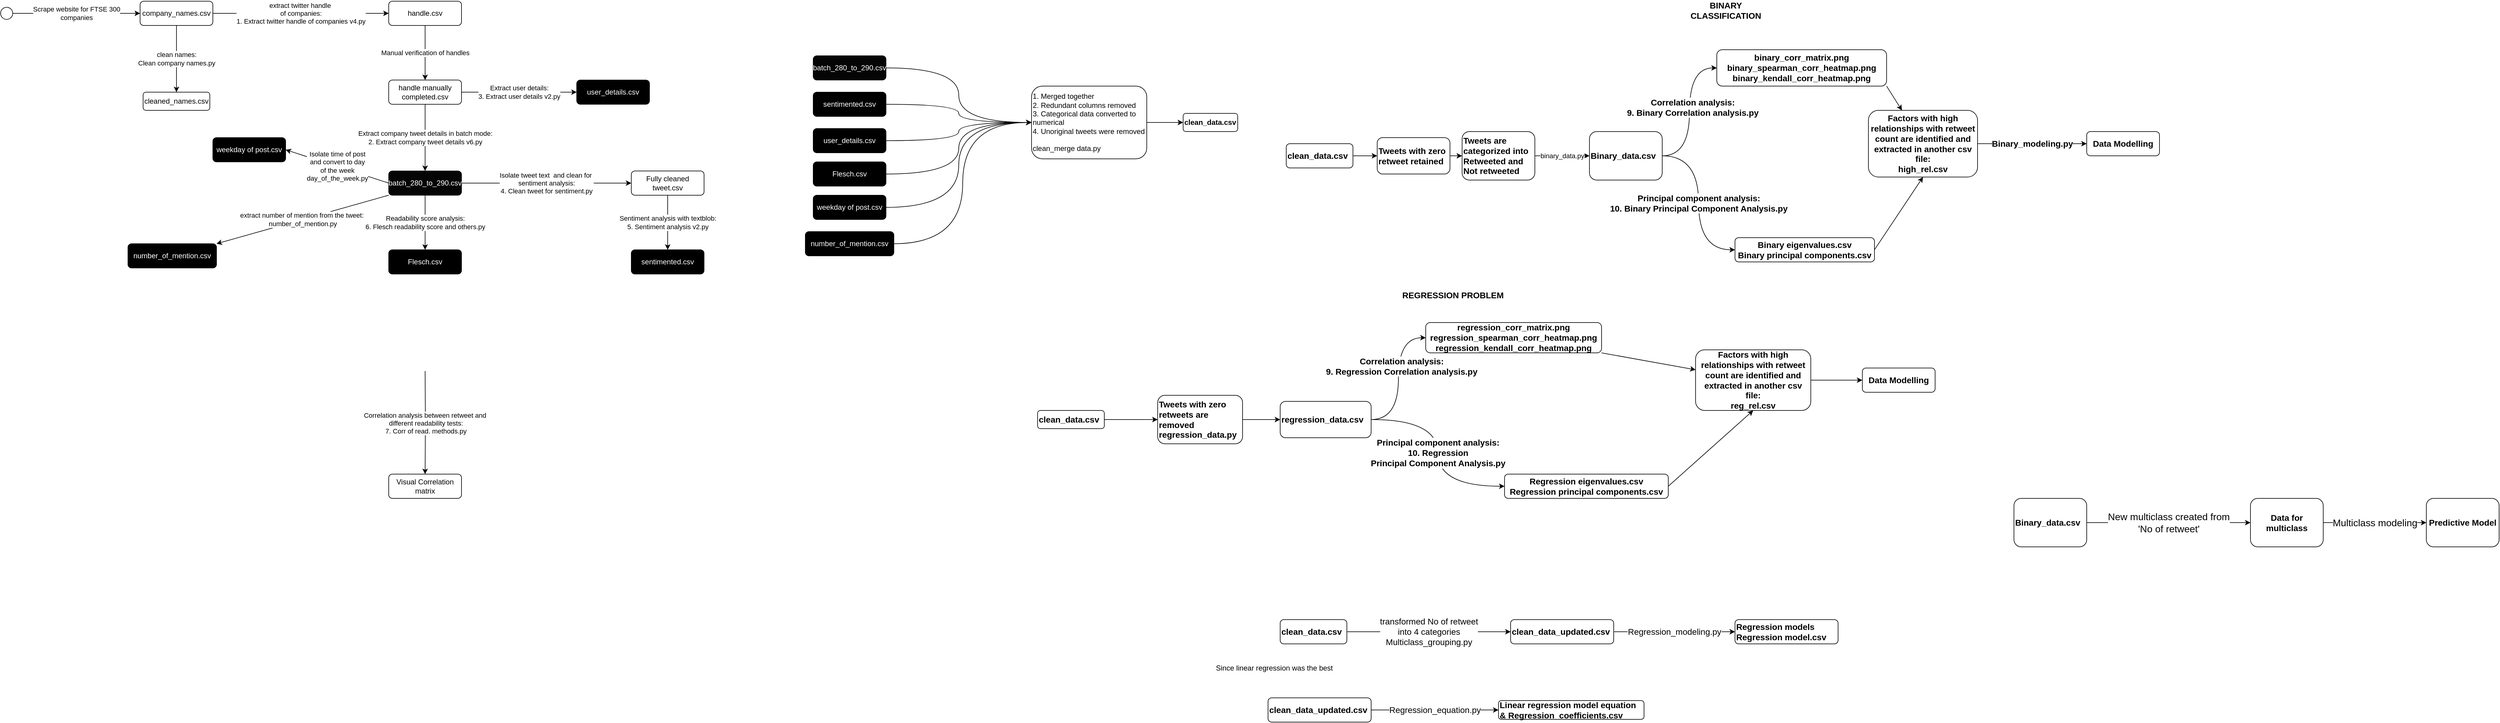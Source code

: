 <mxfile version="21.0.8" type="device" pages="2"><diagram name="Page-1" id="pbIZ-HnIVGxxUAqqPVCJ"><mxGraphModel dx="1114" dy="872" grid="1" gridSize="10" guides="1" tooltips="1" connect="1" arrows="1" fold="1" page="1" pageScale="1" pageWidth="827" pageHeight="1169" math="0" shadow="0"><root><mxCell id="0"/><mxCell id="1" parent="0"/><mxCell id="TSx8DSJLv-f2AXS8fknD-30" style="edgeStyle=orthogonalEdgeStyle;curved=1;rounded=0;orthogonalLoop=1;jettySize=auto;html=1;exitX=1;exitY=0.5;exitDx=0;exitDy=0;entryX=0;entryY=0.5;entryDx=0;entryDy=0;fontColor=#FFFFFF;" parent="1" source="TSx8DSJLv-f2AXS8fknD-26" target="TSx8DSJLv-f2AXS8fknD-29" edge="1"><mxGeometry relative="1" as="geometry"/></mxCell><mxCell id="TSx8DSJLv-f2AXS8fknD-26" value="batch_280_to_290.csv" style="rounded=1;whiteSpace=wrap;html=1;fillColor=#050505;labelBackgroundColor=none;fontColor=#FFFFFF;" parent="1" vertex="1"><mxGeometry x="1430" y="110" width="120" height="40" as="geometry"/></mxCell><mxCell id="TSx8DSJLv-f2AXS8fknD-31" style="edgeStyle=orthogonalEdgeStyle;curved=1;rounded=0;orthogonalLoop=1;jettySize=auto;html=1;entryX=0;entryY=0.5;entryDx=0;entryDy=0;fontColor=#FFFFFF;" parent="1" source="TSx8DSJLv-f2AXS8fknD-27" target="TSx8DSJLv-f2AXS8fknD-29" edge="1"><mxGeometry relative="1" as="geometry"/></mxCell><mxCell id="TSx8DSJLv-f2AXS8fknD-27" value="sentimented.csv" style="rounded=1;whiteSpace=wrap;html=1;fillColor=#000000;fontColor=#FFFFFF;" parent="1" vertex="1"><mxGeometry x="1430" y="170" width="120" height="40" as="geometry"/></mxCell><mxCell id="AVZHPJUKYQASpzLAEwUs-10" style="edgeStyle=orthogonalEdgeStyle;rounded=0;orthogonalLoop=1;jettySize=auto;html=1;exitX=1;exitY=0.5;exitDx=0;exitDy=0;entryX=0;entryY=0.5;entryDx=0;entryDy=0;curved=1;" parent="1" source="TSx8DSJLv-f2AXS8fknD-28" target="TSx8DSJLv-f2AXS8fknD-29" edge="1"><mxGeometry relative="1" as="geometry"/></mxCell><mxCell id="TSx8DSJLv-f2AXS8fknD-28" value="user_details.csv" style="rounded=1;whiteSpace=wrap;html=1;fontColor=#FFFFFF;fillColor=#000000;" parent="1" vertex="1"><mxGeometry x="1430" y="230" width="120" height="40" as="geometry"/></mxCell><mxCell id="v4-Hb1XCmKTdMXsVCn8p-4" value="" style="edgeStyle=orthogonalEdgeStyle;rounded=0;orthogonalLoop=1;jettySize=auto;html=1;" parent="1" source="TSx8DSJLv-f2AXS8fknD-29" target="v4-Hb1XCmKTdMXsVCn8p-3" edge="1"><mxGeometry relative="1" as="geometry"/></mxCell><mxCell id="TSx8DSJLv-f2AXS8fknD-29" value="1. Merged together&lt;br&gt;2. Redundant columns removed&lt;br&gt;3. Categorical data converted to numerical&lt;br&gt;4. Unoriginal tweets were removed&lt;br&gt;&lt;br&gt;clean_merge data.py" style="rounded=1;whiteSpace=wrap;html=1;align=left;" parent="1" vertex="1"><mxGeometry x="1790" y="160" width="190" height="120" as="geometry"/></mxCell><mxCell id="TSx8DSJLv-f2AXS8fknD-44" style="edgeStyle=orthogonalEdgeStyle;rounded=0;orthogonalLoop=1;jettySize=auto;html=1;exitX=1;exitY=0.5;exitDx=0;exitDy=0;entryX=0;entryY=0.5;entryDx=0;entryDy=0;fontColor=#FFFFFF;curved=1;" parent="1" source="TSx8DSJLv-f2AXS8fknD-43" target="TSx8DSJLv-f2AXS8fknD-29" edge="1"><mxGeometry relative="1" as="geometry"/></mxCell><mxCell id="TSx8DSJLv-f2AXS8fknD-43" value="Flesch.csv" style="rounded=1;whiteSpace=wrap;html=1;fillColor=#000000;fontColor=#FFFFFF;" parent="1" vertex="1"><mxGeometry x="1430" y="285" width="120" height="40" as="geometry"/></mxCell><mxCell id="NtUMWBG5vNn4ulc0jxQ--4" value="Correlation analysis:&lt;br style=&quot;font-size: 14px;&quot;&gt;9. Regression Correlation analysis.py" style="edgeStyle=orthogonalEdgeStyle;curved=1;rounded=0;orthogonalLoop=1;jettySize=auto;html=1;exitX=1;exitY=0.5;exitDx=0;exitDy=0;entryX=0;entryY=0.5;entryDx=0;entryDy=0;fontColor=#000000;fontStyle=1;fontSize=14;" parent="1" source="NtUMWBG5vNn4ulc0jxQ--13" target="NtUMWBG5vNn4ulc0jxQ--7" edge="1"><mxGeometry x="0.18" y="-5" relative="1" as="geometry"><mxPoint as="offset"/></mxGeometry></mxCell><mxCell id="NtUMWBG5vNn4ulc0jxQ--5" value="Principal component analysis:&lt;br style=&quot;font-size: 14px;&quot;&gt;10. Regression &lt;br&gt;Principal Component Analysis.py" style="edgeStyle=orthogonalEdgeStyle;curved=1;rounded=0;orthogonalLoop=1;jettySize=auto;html=1;exitX=1;exitY=0.5;exitDx=0;exitDy=0;entryX=0;entryY=0.5;entryDx=0;entryDy=0;fontColor=#000000;fontStyle=1;fontSize=14;" parent="1" source="NtUMWBG5vNn4ulc0jxQ--13" target="NtUMWBG5vNn4ulc0jxQ--9" edge="1"><mxGeometry relative="1" as="geometry"/></mxCell><mxCell id="NtUMWBG5vNn4ulc0jxQ--6" style="rounded=0;orthogonalLoop=1;jettySize=auto;html=1;exitX=1;exitY=1;exitDx=0;exitDy=0;fontColor=#000000;fontStyle=1;fontSize=14;" parent="1" source="NtUMWBG5vNn4ulc0jxQ--7" target="NtUMWBG5vNn4ulc0jxQ--11" edge="1"><mxGeometry relative="1" as="geometry"/></mxCell><mxCell id="NtUMWBG5vNn4ulc0jxQ--7" value="regression_corr_matrix.png&lt;br style=&quot;border-color: var(--border-color);&quot;&gt;regression_spearman_corr_heatmap.png&lt;br style=&quot;border-color: var(--border-color);&quot;&gt;regression_kendall_corr_heatmap.png" style="rounded=1;whiteSpace=wrap;html=1;fontStyle=1;fontSize=14;" parent="1" vertex="1"><mxGeometry x="2440" y="550" width="290" height="50" as="geometry"/></mxCell><mxCell id="NtUMWBG5vNn4ulc0jxQ--8" style="edgeStyle=none;rounded=0;orthogonalLoop=1;jettySize=auto;html=1;exitX=1;exitY=0.5;exitDx=0;exitDy=0;entryX=0.5;entryY=1;entryDx=0;entryDy=0;fontColor=#000000;fontStyle=1;fontSize=14;" parent="1" source="NtUMWBG5vNn4ulc0jxQ--9" target="NtUMWBG5vNn4ulc0jxQ--11" edge="1"><mxGeometry relative="1" as="geometry"/></mxCell><mxCell id="NtUMWBG5vNn4ulc0jxQ--9" value="Regression eigenvalues.csv&lt;br style=&quot;border-color: var(--border-color);&quot;&gt;Regression principal components.csv" style="rounded=1;whiteSpace=wrap;html=1;fontStyle=1;fontSize=14;" parent="1" vertex="1"><mxGeometry x="2570" y="800" width="270" height="40" as="geometry"/></mxCell><mxCell id="NtUMWBG5vNn4ulc0jxQ--10" value="" style="edgeStyle=orthogonalEdgeStyle;rounded=0;orthogonalLoop=1;jettySize=auto;html=1;fontStyle=1;fontSize=14;" parent="1" source="NtUMWBG5vNn4ulc0jxQ--11" target="NtUMWBG5vNn4ulc0jxQ--12" edge="1"><mxGeometry relative="1" as="geometry"/></mxCell><mxCell id="NtUMWBG5vNn4ulc0jxQ--11" value="Factors with high relationships with retweet count are identified and extracted in another csv file:&lt;br style=&quot;font-size: 14px;&quot;&gt;reg_rel.csv" style="rounded=1;whiteSpace=wrap;html=1;fontStyle=1;fontSize=14;" parent="1" vertex="1"><mxGeometry x="2885" y="595" width="190" height="100" as="geometry"/></mxCell><mxCell id="NtUMWBG5vNn4ulc0jxQ--12" value="Data Modelling" style="rounded=1;whiteSpace=wrap;html=1;fontStyle=1;fontSize=14;" parent="1" vertex="1"><mxGeometry x="3160" y="625" width="120" height="40" as="geometry"/></mxCell><mxCell id="NtUMWBG5vNn4ulc0jxQ--13" value="regression_data.csv" style="rounded=1;whiteSpace=wrap;html=1;align=left;fontStyle=1;fontSize=14;" parent="1" vertex="1"><mxGeometry x="2200" y="680" width="150" height="60" as="geometry"/></mxCell><mxCell id="NtUMWBG5vNn4ulc0jxQ--14" value="REGRESSION PROBLEM" style="text;html=1;strokeColor=none;fillColor=none;align=center;verticalAlign=middle;whiteSpace=wrap;rounded=0;fontColor=#000000;fontStyle=1;fontSize=14;" parent="1" vertex="1"><mxGeometry x="2400" y="490" width="170" height="30" as="geometry"/></mxCell><mxCell id="2RtSrcPZWCGO6iEpSW0t-6" value="" style="edgeStyle=orthogonalEdgeStyle;rounded=0;orthogonalLoop=1;jettySize=auto;html=1;" parent="1" source="NtUMWBG5vNn4ulc0jxQ--16" target="2RtSrcPZWCGO6iEpSW0t-5" edge="1"><mxGeometry relative="1" as="geometry"/></mxCell><mxCell id="NtUMWBG5vNn4ulc0jxQ--16" value="clean_data.csv" style="rounded=1;whiteSpace=wrap;html=1;align=left;fontStyle=1;fontSize=14;" parent="1" vertex="1"><mxGeometry x="1800" y="695" width="110" height="30" as="geometry"/></mxCell><mxCell id="v4-Hb1XCmKTdMXsVCn8p-3" value="clean_data.csv" style="rounded=1;whiteSpace=wrap;html=1;align=left;fontStyle=1" parent="1" vertex="1"><mxGeometry x="2040" y="205" width="90" height="30" as="geometry"/></mxCell><mxCell id="TSx8DSJLv-f2AXS8fknD-33" value="binary_corr_matrix.png&lt;br&gt;binary_spearman_corr_heatmap.png&lt;br&gt;binary_kendall_corr_heatmap.png" style="rounded=1;whiteSpace=wrap;html=1;fontSize=14;fontStyle=1" parent="1" vertex="1"><mxGeometry x="2920" y="100" width="280" height="60" as="geometry"/></mxCell><mxCell id="TSx8DSJLv-f2AXS8fknD-34" value="Binary eigenvalues.csv&lt;br&gt;Binary principal components.csv" style="rounded=1;whiteSpace=wrap;html=1;fontSize=14;fontStyle=1" parent="1" vertex="1"><mxGeometry x="2950" y="410" width="230" height="40" as="geometry"/></mxCell><mxCell id="TSx8DSJLv-f2AXS8fknD-37" value="Factors with high relationships with retweet count are identified and extracted in another csv file:&lt;br style=&quot;font-size: 14px;&quot;&gt;high_rel.csv" style="rounded=1;whiteSpace=wrap;html=1;fontSize=14;fontStyle=1" parent="1" vertex="1"><mxGeometry x="3170" y="200" width="180" height="110" as="geometry"/></mxCell><mxCell id="TSx8DSJLv-f2AXS8fknD-38" style="rounded=0;orthogonalLoop=1;jettySize=auto;html=1;exitX=1;exitY=1;exitDx=0;exitDy=0;fontColor=#000000;fontSize=14;fontStyle=1" parent="1" source="TSx8DSJLv-f2AXS8fknD-33" target="TSx8DSJLv-f2AXS8fknD-37" edge="1"><mxGeometry relative="1" as="geometry"/></mxCell><mxCell id="TSx8DSJLv-f2AXS8fknD-39" style="edgeStyle=none;rounded=0;orthogonalLoop=1;jettySize=auto;html=1;exitX=1;exitY=0.5;exitDx=0;exitDy=0;entryX=0.5;entryY=1;entryDx=0;entryDy=0;fontColor=#000000;fontSize=14;fontStyle=1" parent="1" source="TSx8DSJLv-f2AXS8fknD-34" target="TSx8DSJLv-f2AXS8fknD-37" edge="1"><mxGeometry relative="1" as="geometry"/></mxCell><mxCell id="TSx8DSJLv-f2AXS8fknD-40" value="Data Modelling" style="rounded=1;whiteSpace=wrap;html=1;fontSize=14;fontStyle=1" parent="1" vertex="1"><mxGeometry x="3530" y="235" width="120" height="40" as="geometry"/></mxCell><mxCell id="NtUMWBG5vNn4ulc0jxQ--3" value="Binary_modeling.py" style="edgeStyle=orthogonalEdgeStyle;rounded=0;orthogonalLoop=1;jettySize=auto;html=1;fontSize=14;fontStyle=1" parent="1" source="TSx8DSJLv-f2AXS8fknD-37" target="TSx8DSJLv-f2AXS8fknD-40" edge="1"><mxGeometry relative="1" as="geometry"/></mxCell><mxCell id="TSx8DSJLv-f2AXS8fknD-41" value="Binary_data.csv" style="rounded=1;whiteSpace=wrap;html=1;align=left;fontSize=14;fontStyle=1" parent="1" vertex="1"><mxGeometry x="2710" y="235" width="120" height="80" as="geometry"/></mxCell><mxCell id="TSx8DSJLv-f2AXS8fknD-35" value="Correlation analysis:&lt;br style=&quot;font-size: 14px;&quot;&gt;9. Binary Correlation analysis.py" style="edgeStyle=orthogonalEdgeStyle;curved=1;rounded=0;orthogonalLoop=1;jettySize=auto;html=1;exitX=1;exitY=0.5;exitDx=0;exitDy=0;entryX=0;entryY=0.5;entryDx=0;entryDy=0;fontColor=#000000;fontSize=14;fontStyle=1" parent="1" source="TSx8DSJLv-f2AXS8fknD-41" target="TSx8DSJLv-f2AXS8fknD-33" edge="1"><mxGeometry x="0.067" y="-5" relative="1" as="geometry"><mxPoint as="offset"/></mxGeometry></mxCell><mxCell id="TSx8DSJLv-f2AXS8fknD-36" value="Principal component analysis:&lt;br style=&quot;font-size: 14px;&quot;&gt;10. Binary Principal Component Analysis.py" style="edgeStyle=orthogonalEdgeStyle;curved=1;rounded=0;orthogonalLoop=1;jettySize=auto;html=1;exitX=1;exitY=0.5;exitDx=0;exitDy=0;entryX=0;entryY=0.5;entryDx=0;entryDy=0;fontColor=#000000;fontSize=14;fontStyle=1" parent="1" source="TSx8DSJLv-f2AXS8fknD-41" target="TSx8DSJLv-f2AXS8fknD-34" edge="1"><mxGeometry relative="1" as="geometry"/></mxCell><mxCell id="TSx8DSJLv-f2AXS8fknD-42" value="BINARY CLASSIFICATION" style="text;html=1;strokeColor=none;fillColor=none;align=center;verticalAlign=middle;whiteSpace=wrap;rounded=0;fontColor=#000000;fontStyle=1;fontSize=14;" parent="1" vertex="1"><mxGeometry x="2860" y="20" width="150" height="30" as="geometry"/></mxCell><mxCell id="NtUMWBG5vNn4ulc0jxQ--1" value="clean_data.csv" style="rounded=1;whiteSpace=wrap;html=1;align=left;fontSize=14;fontStyle=1" parent="1" vertex="1"><mxGeometry x="2210" y="255" width="110" height="40" as="geometry"/></mxCell><mxCell id="2RtSrcPZWCGO6iEpSW0t-3" value="" style="edgeStyle=orthogonalEdgeStyle;rounded=0;orthogonalLoop=1;jettySize=auto;html=1;" parent="1" source="NtUMWBG5vNn4ulc0jxQ--17" target="2RtSrcPZWCGO6iEpSW0t-2" edge="1"><mxGeometry relative="1" as="geometry"/></mxCell><mxCell id="NtUMWBG5vNn4ulc0jxQ--17" value="Tweets with zero retweet retained" style="rounded=1;whiteSpace=wrap;html=1;align=left;fontSize=14;fontStyle=1" parent="1" vertex="1"><mxGeometry x="2360" y="245" width="120" height="60" as="geometry"/></mxCell><mxCell id="NtUMWBG5vNn4ulc0jxQ--19" value="" style="edgeStyle=orthogonalEdgeStyle;rounded=0;orthogonalLoop=1;jettySize=auto;html=1;fontSize=14;fontStyle=1" parent="1" source="NtUMWBG5vNn4ulc0jxQ--1" target="NtUMWBG5vNn4ulc0jxQ--17" edge="1"><mxGeometry relative="1" as="geometry"/></mxCell><mxCell id="2RtSrcPZWCGO6iEpSW0t-4" value="binary_data.py" style="edgeStyle=orthogonalEdgeStyle;rounded=0;orthogonalLoop=1;jettySize=auto;html=1;" parent="1" source="2RtSrcPZWCGO6iEpSW0t-2" target="TSx8DSJLv-f2AXS8fknD-41" edge="1"><mxGeometry relative="1" as="geometry"/></mxCell><mxCell id="2RtSrcPZWCGO6iEpSW0t-2" value="Tweets are categorized into Retweeted and Not retweeted" style="rounded=1;whiteSpace=wrap;html=1;align=left;fontSize=14;fontStyle=1" parent="1" vertex="1"><mxGeometry x="2500" y="235" width="120" height="80" as="geometry"/></mxCell><mxCell id="2RtSrcPZWCGO6iEpSW0t-7" value="" style="edgeStyle=orthogonalEdgeStyle;rounded=0;orthogonalLoop=1;jettySize=auto;html=1;" parent="1" source="2RtSrcPZWCGO6iEpSW0t-5" target="NtUMWBG5vNn4ulc0jxQ--13" edge="1"><mxGeometry relative="1" as="geometry"/></mxCell><mxCell id="2RtSrcPZWCGO6iEpSW0t-5" value="Tweets with zero retweets are removed&lt;br&gt;regression_data.py" style="rounded=1;whiteSpace=wrap;html=1;align=left;fontStyle=1;fontSize=14;" parent="1" vertex="1"><mxGeometry x="1998" y="670" width="140" height="80" as="geometry"/></mxCell><mxCell id="TSx8DSJLv-f2AXS8fknD-1" value="" style="ellipse;whiteSpace=wrap;html=1;" parent="1" vertex="1"><mxGeometry x="90" y="30" width="20" height="20" as="geometry"/></mxCell><mxCell id="TSx8DSJLv-f2AXS8fknD-2" value="company_names.csv" style="rounded=1;whiteSpace=wrap;html=1;" parent="1" vertex="1"><mxGeometry x="320" y="20" width="120" height="40" as="geometry"/></mxCell><mxCell id="TSx8DSJLv-f2AXS8fknD-3" value="Scrape website for FTSE 300&lt;br&gt;companies" style="edgeStyle=orthogonalEdgeStyle;rounded=0;orthogonalLoop=1;jettySize=auto;html=1;exitX=1;exitY=0.5;exitDx=0;exitDy=0;entryX=0;entryY=0.5;entryDx=0;entryDy=0;" parent="1" source="TSx8DSJLv-f2AXS8fknD-1" target="TSx8DSJLv-f2AXS8fknD-2" edge="1"><mxGeometry relative="1" as="geometry"/></mxCell><mxCell id="TSx8DSJLv-f2AXS8fknD-5" value="cleaned_names.csv" style="whiteSpace=wrap;html=1;rounded=1;" parent="1" vertex="1"><mxGeometry x="325" y="170" width="110" height="30" as="geometry"/></mxCell><mxCell id="TSx8DSJLv-f2AXS8fknD-6" value="clean names:&lt;br&gt;Clean company names.py" style="edgeStyle=orthogonalEdgeStyle;rounded=0;orthogonalLoop=1;jettySize=auto;html=1;" parent="1" source="TSx8DSJLv-f2AXS8fknD-2" target="TSx8DSJLv-f2AXS8fknD-5" edge="1"><mxGeometry relative="1" as="geometry"/></mxCell><mxCell id="TSx8DSJLv-f2AXS8fknD-8" value="handle.csv" style="rounded=1;whiteSpace=wrap;html=1;" parent="1" vertex="1"><mxGeometry x="730" y="20" width="120" height="40" as="geometry"/></mxCell><mxCell id="TSx8DSJLv-f2AXS8fknD-9" value="extract twitter handle&amp;nbsp;&lt;br&gt;of companies:&lt;br&gt;1. Extract twitter handle of companies v4.py" style="edgeStyle=orthogonalEdgeStyle;rounded=0;orthogonalLoop=1;jettySize=auto;html=1;exitX=1;exitY=0.5;exitDx=0;exitDy=0;" parent="1" source="TSx8DSJLv-f2AXS8fknD-2" target="TSx8DSJLv-f2AXS8fknD-8" edge="1"><mxGeometry relative="1" as="geometry"/></mxCell><mxCell id="TSx8DSJLv-f2AXS8fknD-10" value="handle manually completed.csv" style="rounded=1;whiteSpace=wrap;html=1;" parent="1" vertex="1"><mxGeometry x="730" y="150" width="120" height="40" as="geometry"/></mxCell><mxCell id="TSx8DSJLv-f2AXS8fknD-11" value="Manual verification of handles" style="edgeStyle=orthogonalEdgeStyle;rounded=0;orthogonalLoop=1;jettySize=auto;html=1;" parent="1" source="TSx8DSJLv-f2AXS8fknD-8" target="TSx8DSJLv-f2AXS8fknD-10" edge="1"><mxGeometry relative="1" as="geometry"/></mxCell><mxCell id="AVZHPJUKYQASpzLAEwUs-2" value="Isolate time of post&lt;br&gt;and convert to day&lt;br&gt;of the week&lt;br&gt;day_of_the_week.py" style="rounded=0;orthogonalLoop=1;jettySize=auto;html=1;exitX=0;exitY=0.5;exitDx=0;exitDy=0;entryX=1;entryY=0.5;entryDx=0;entryDy=0;" parent="1" source="TSx8DSJLv-f2AXS8fknD-12" target="AVZHPJUKYQASpzLAEwUs-1" edge="1"><mxGeometry relative="1" as="geometry"/></mxCell><mxCell id="AVZHPJUKYQASpzLAEwUs-6" value="extract number of mention from the tweet:&amp;nbsp;&lt;br&gt;number_of_mention.py" style="rounded=0;orthogonalLoop=1;jettySize=auto;html=1;exitX=0;exitY=1;exitDx=0;exitDy=0;entryX=1;entryY=0;entryDx=0;entryDy=0;" parent="1" source="TSx8DSJLv-f2AXS8fknD-12" target="AVZHPJUKYQASpzLAEwUs-5" edge="1"><mxGeometry relative="1" as="geometry"/></mxCell><mxCell id="TSx8DSJLv-f2AXS8fknD-12" value="batch_280_to_290.csv" style="rounded=1;whiteSpace=wrap;html=1;fillColor=#050505;labelBackgroundColor=none;fontColor=#FFFFFF;" parent="1" vertex="1"><mxGeometry x="730" y="300" width="120" height="40" as="geometry"/></mxCell><mxCell id="TSx8DSJLv-f2AXS8fknD-13" value="Extract company tweet details in batch mode:&lt;br&gt;2. Extract company tweet details v6.py" style="edgeStyle=orthogonalEdgeStyle;rounded=0;orthogonalLoop=1;jettySize=auto;html=1;" parent="1" source="TSx8DSJLv-f2AXS8fknD-10" target="TSx8DSJLv-f2AXS8fknD-12" edge="1"><mxGeometry relative="1" as="geometry"/></mxCell><mxCell id="TSx8DSJLv-f2AXS8fknD-14" value="user_details.csv" style="rounded=1;whiteSpace=wrap;html=1;fontColor=#FFFFFF;fillColor=#000000;" parent="1" vertex="1"><mxGeometry x="1040" y="150" width="120" height="40" as="geometry"/></mxCell><mxCell id="TSx8DSJLv-f2AXS8fknD-15" value="Extract user details:&lt;br&gt;3. Extract user details v2.py" style="edgeStyle=orthogonalEdgeStyle;rounded=0;orthogonalLoop=1;jettySize=auto;html=1;" parent="1" source="TSx8DSJLv-f2AXS8fknD-10" target="TSx8DSJLv-f2AXS8fknD-14" edge="1"><mxGeometry relative="1" as="geometry"/></mxCell><mxCell id="TSx8DSJLv-f2AXS8fknD-16" value="Fully cleaned tweet.csv" style="rounded=1;whiteSpace=wrap;html=1;" parent="1" vertex="1"><mxGeometry x="1130" y="300" width="120" height="40" as="geometry"/></mxCell><mxCell id="TSx8DSJLv-f2AXS8fknD-18" value="Isolate tweet text&amp;nbsp; and clean for&amp;nbsp;&lt;br&gt;sentiment analysis:&lt;br&gt;4. Clean tweet for sentiment.py" style="edgeStyle=orthogonalEdgeStyle;rounded=0;orthogonalLoop=1;jettySize=auto;html=1;exitX=1;exitY=0.5;exitDx=0;exitDy=0;entryX=0;entryY=0.5;entryDx=0;entryDy=0;" parent="1" source="TSx8DSJLv-f2AXS8fknD-12" target="TSx8DSJLv-f2AXS8fknD-16" edge="1"><mxGeometry relative="1" as="geometry"/></mxCell><mxCell id="TSx8DSJLv-f2AXS8fknD-19" value="sentimented.csv" style="rounded=1;whiteSpace=wrap;html=1;fillColor=#000000;fontColor=#FFFFFF;" parent="1" vertex="1"><mxGeometry x="1130" y="430" width="120" height="40" as="geometry"/></mxCell><mxCell id="TSx8DSJLv-f2AXS8fknD-20" value="Sentiment analysis with textblob:&lt;br&gt;5. Sentiment analysis v2.py" style="edgeStyle=orthogonalEdgeStyle;rounded=0;orthogonalLoop=1;jettySize=auto;html=1;" parent="1" source="TSx8DSJLv-f2AXS8fknD-16" target="TSx8DSJLv-f2AXS8fknD-19" edge="1"><mxGeometry relative="1" as="geometry"/></mxCell><mxCell id="TSx8DSJLv-f2AXS8fknD-21" value="Flesch.csv" style="rounded=1;whiteSpace=wrap;html=1;fillColor=#000000;fontColor=#FFFFFF;" parent="1" vertex="1"><mxGeometry x="730" y="430" width="120" height="40" as="geometry"/></mxCell><mxCell id="TSx8DSJLv-f2AXS8fknD-22" value="Readability score analysis:&lt;br&gt;6. Flesch readability score and others.py" style="edgeStyle=orthogonalEdgeStyle;rounded=0;orthogonalLoop=1;jettySize=auto;html=1;" parent="1" source="TSx8DSJLv-f2AXS8fknD-12" target="TSx8DSJLv-f2AXS8fknD-21" edge="1"><mxGeometry relative="1" as="geometry"/></mxCell><mxCell id="TSx8DSJLv-f2AXS8fknD-23" value="Visual Correlation matrix" style="rounded=1;whiteSpace=wrap;html=1;" parent="1" vertex="1"><mxGeometry x="730" y="800" width="120" height="40" as="geometry"/></mxCell><mxCell id="TSx8DSJLv-f2AXS8fknD-24" value="Correlation analysis between retweet and&amp;nbsp;&lt;br&gt;different readability tests:&lt;br&gt;7. Corr of read. methods.py" style="edgeStyle=orthogonalEdgeStyle;rounded=0;orthogonalLoop=1;jettySize=auto;html=1;" parent="1" target="TSx8DSJLv-f2AXS8fknD-23" edge="1"><mxGeometry relative="1" as="geometry"><mxPoint x="790" y="630" as="sourcePoint"/></mxGeometry></mxCell><mxCell id="AVZHPJUKYQASpzLAEwUs-1" value="weekday of post.csv" style="rounded=1;whiteSpace=wrap;html=1;fillColor=#000000;fontColor=#FFFFFF;" parent="1" vertex="1"><mxGeometry x="440" y="245" width="120" height="40" as="geometry"/></mxCell><mxCell id="AVZHPJUKYQASpzLAEwUs-4" style="edgeStyle=orthogonalEdgeStyle;rounded=0;orthogonalLoop=1;jettySize=auto;html=1;exitX=1;exitY=0.5;exitDx=0;exitDy=0;entryX=0;entryY=0.5;entryDx=0;entryDy=0;curved=1;" parent="1" source="AVZHPJUKYQASpzLAEwUs-3" target="TSx8DSJLv-f2AXS8fknD-29" edge="1"><mxGeometry relative="1" as="geometry"/></mxCell><mxCell id="AVZHPJUKYQASpzLAEwUs-3" value="weekday of post.csv" style="rounded=1;whiteSpace=wrap;html=1;fillColor=#000000;fontColor=#FFFFFF;" parent="1" vertex="1"><mxGeometry x="1430" y="340" width="120" height="40" as="geometry"/></mxCell><mxCell id="AVZHPJUKYQASpzLAEwUs-5" value="number_of_mention.csv" style="rounded=1;whiteSpace=wrap;html=1;fillColor=#000000;fontColor=#FFFFFF;" parent="1" vertex="1"><mxGeometry x="300" y="420" width="146" height="40" as="geometry"/></mxCell><mxCell id="AVZHPJUKYQASpzLAEwUs-9" style="edgeStyle=orthogonalEdgeStyle;rounded=0;orthogonalLoop=1;jettySize=auto;html=1;exitX=1;exitY=0.5;exitDx=0;exitDy=0;entryX=0;entryY=0.5;entryDx=0;entryDy=0;curved=1;" parent="1" source="AVZHPJUKYQASpzLAEwUs-8" target="TSx8DSJLv-f2AXS8fknD-29" edge="1"><mxGeometry relative="1" as="geometry"/></mxCell><mxCell id="AVZHPJUKYQASpzLAEwUs-8" value="number_of_mention.csv" style="rounded=1;whiteSpace=wrap;html=1;fillColor=#000000;fontColor=#FFFFFF;" parent="1" vertex="1"><mxGeometry x="1417" y="400" width="146" height="40" as="geometry"/></mxCell><mxCell id="RYb1SGj8iFMel0KF26ei-3" value="New multiclass created from&lt;br style=&quot;font-size: 16px;&quot;&gt;'No of retweet'" style="edgeStyle=orthogonalEdgeStyle;rounded=0;orthogonalLoop=1;jettySize=auto;html=1;fontSize=16;" parent="1" source="RYb1SGj8iFMel0KF26ei-1" target="RYb1SGj8iFMel0KF26ei-2" edge="1"><mxGeometry relative="1" as="geometry"/></mxCell><mxCell id="RYb1SGj8iFMel0KF26ei-1" value="Binary_data.csv" style="rounded=1;whiteSpace=wrap;html=1;align=left;fontSize=14;fontStyle=1" parent="1" vertex="1"><mxGeometry x="3410" y="840" width="120" height="80" as="geometry"/></mxCell><mxCell id="RYb1SGj8iFMel0KF26ei-5" value="Multiclass modeling" style="edgeStyle=orthogonalEdgeStyle;rounded=0;orthogonalLoop=1;jettySize=auto;html=1;fontSize=16;" parent="1" source="RYb1SGj8iFMel0KF26ei-2" target="RYb1SGj8iFMel0KF26ei-4" edge="1"><mxGeometry relative="1" as="geometry"/></mxCell><mxCell id="RYb1SGj8iFMel0KF26ei-2" value="Data for multiclass" style="rounded=1;whiteSpace=wrap;html=1;align=center;fontSize=14;fontStyle=1" parent="1" vertex="1"><mxGeometry x="3800" y="840" width="120" height="80" as="geometry"/></mxCell><mxCell id="RYb1SGj8iFMel0KF26ei-4" value="Predictive Model" style="rounded=1;whiteSpace=wrap;html=1;align=center;fontSize=14;fontStyle=1" parent="1" vertex="1"><mxGeometry x="4090" y="840" width="120" height="80" as="geometry"/></mxCell><mxCell id="nXkSTillGRuwq1PsZsYD-3" value="transformed No of retweet&lt;br style=&quot;font-size: 14px;&quot;&gt;into 4 categories&lt;br style=&quot;font-size: 14px;&quot;&gt;Multiclass_grouping.py" style="edgeStyle=orthogonalEdgeStyle;rounded=0;orthogonalLoop=1;jettySize=auto;html=1;exitX=1;exitY=0.5;exitDx=0;exitDy=0;fontSize=14;" parent="1" source="nXkSTillGRuwq1PsZsYD-1" target="nXkSTillGRuwq1PsZsYD-2" edge="1"><mxGeometry relative="1" as="geometry"/></mxCell><mxCell id="nXkSTillGRuwq1PsZsYD-1" value="clean_data.csv" style="rounded=1;whiteSpace=wrap;html=1;align=left;fontSize=14;fontStyle=1" parent="1" vertex="1"><mxGeometry x="2200" y="1040" width="110" height="40" as="geometry"/></mxCell><mxCell id="nXkSTillGRuwq1PsZsYD-5" value="Regression_modeling.py" style="edgeStyle=orthogonalEdgeStyle;rounded=0;orthogonalLoop=1;jettySize=auto;html=1;exitX=1;exitY=0.5;exitDx=0;exitDy=0;entryX=0;entryY=0.5;entryDx=0;entryDy=0;fontSize=14;" parent="1" source="nXkSTillGRuwq1PsZsYD-2" target="nXkSTillGRuwq1PsZsYD-4" edge="1"><mxGeometry relative="1" as="geometry"/></mxCell><mxCell id="nXkSTillGRuwq1PsZsYD-2" value="clean_data_updated.csv" style="rounded=1;whiteSpace=wrap;html=1;align=left;fontSize=14;fontStyle=1" parent="1" vertex="1"><mxGeometry x="2580" y="1040" width="170" height="40" as="geometry"/></mxCell><mxCell id="nXkSTillGRuwq1PsZsYD-4" value="Regression models&lt;br&gt;Regression model.csv" style="rounded=1;whiteSpace=wrap;html=1;align=left;fontSize=14;fontStyle=1" parent="1" vertex="1"><mxGeometry x="2950" y="1040" width="170" height="40" as="geometry"/></mxCell><mxCell id="nXkSTillGRuwq1PsZsYD-6" value="Since linear regression was the best" style="text;html=1;align=center;verticalAlign=middle;resizable=0;points=[];autosize=1;strokeColor=none;fillColor=none;" parent="1" vertex="1"><mxGeometry x="2080" y="1105" width="220" height="30" as="geometry"/></mxCell><mxCell id="nXkSTillGRuwq1PsZsYD-9" value="Regression_equation.py" style="edgeStyle=orthogonalEdgeStyle;rounded=0;orthogonalLoop=1;jettySize=auto;html=1;fontSize=14;" parent="1" source="nXkSTillGRuwq1PsZsYD-7" target="nXkSTillGRuwq1PsZsYD-8" edge="1"><mxGeometry relative="1" as="geometry"/></mxCell><mxCell id="nXkSTillGRuwq1PsZsYD-7" value="clean_data_updated.csv" style="rounded=1;whiteSpace=wrap;html=1;align=left;fontSize=14;fontStyle=1" parent="1" vertex="1"><mxGeometry x="2180" y="1169" width="170" height="40" as="geometry"/></mxCell><mxCell id="nXkSTillGRuwq1PsZsYD-8" value="Linear regression model equation&lt;br&gt;&amp;amp; Regression_coefficients.csv" style="whiteSpace=wrap;html=1;fontSize=14;align=left;rounded=1;fontStyle=1;" parent="1" vertex="1"><mxGeometry x="2560" y="1173.5" width="240" height="31" as="geometry"/></mxCell></root></mxGraphModel></diagram><diagram name="Updated" id="s5NIdHqjDIBMncPdoc8z"><mxGraphModel dx="1114" dy="872" grid="1" gridSize="10" guides="1" tooltips="1" connect="1" arrows="1" fold="1" page="1" pageScale="1" pageWidth="827" pageHeight="1169" math="0" shadow="0"><root><mxCell id="fGEsjvfWnOXsk3RDORJG-0"/><mxCell id="fGEsjvfWnOXsk3RDORJG-1" parent="fGEsjvfWnOXsk3RDORJG-0"/><mxCell id="fGEsjvfWnOXsk3RDORJG-2" style="edgeStyle=orthogonalEdgeStyle;curved=1;rounded=0;orthogonalLoop=1;jettySize=auto;html=1;exitX=1;exitY=0.5;exitDx=0;exitDy=0;entryX=0;entryY=0.5;entryDx=0;entryDy=0;fontColor=#FFFFFF;" edge="1" parent="fGEsjvfWnOXsk3RDORJG-1" source="fGEsjvfWnOXsk3RDORJG-3" target="fGEsjvfWnOXsk3RDORJG-9"><mxGeometry relative="1" as="geometry"/></mxCell><mxCell id="fGEsjvfWnOXsk3RDORJG-3" value="batch_280_to_290.csv" style="rounded=1;whiteSpace=wrap;html=1;fillColor=#050505;labelBackgroundColor=none;fontColor=#FFFFFF;" vertex="1" parent="fGEsjvfWnOXsk3RDORJG-1"><mxGeometry x="1430" y="110" width="120" height="40" as="geometry"/></mxCell><mxCell id="fGEsjvfWnOXsk3RDORJG-4" style="edgeStyle=orthogonalEdgeStyle;curved=1;rounded=0;orthogonalLoop=1;jettySize=auto;html=1;entryX=0;entryY=0.5;entryDx=0;entryDy=0;fontColor=#FFFFFF;" edge="1" parent="fGEsjvfWnOXsk3RDORJG-1" source="fGEsjvfWnOXsk3RDORJG-5" target="fGEsjvfWnOXsk3RDORJG-9"><mxGeometry relative="1" as="geometry"/></mxCell><mxCell id="fGEsjvfWnOXsk3RDORJG-5" value="sentimented.csv" style="rounded=1;whiteSpace=wrap;html=1;fillColor=#000000;fontColor=#FFFFFF;" vertex="1" parent="fGEsjvfWnOXsk3RDORJG-1"><mxGeometry x="1430" y="170" width="120" height="40" as="geometry"/></mxCell><mxCell id="fGEsjvfWnOXsk3RDORJG-6" style="edgeStyle=orthogonalEdgeStyle;rounded=0;orthogonalLoop=1;jettySize=auto;html=1;exitX=1;exitY=0.5;exitDx=0;exitDy=0;entryX=0;entryY=0.5;entryDx=0;entryDy=0;curved=1;" edge="1" parent="fGEsjvfWnOXsk3RDORJG-1" source="fGEsjvfWnOXsk3RDORJG-7" target="fGEsjvfWnOXsk3RDORJG-9"><mxGeometry relative="1" as="geometry"/></mxCell><mxCell id="fGEsjvfWnOXsk3RDORJG-7" value="user_details.csv" style="rounded=1;whiteSpace=wrap;html=1;fontColor=#FFFFFF;fillColor=#000000;" vertex="1" parent="fGEsjvfWnOXsk3RDORJG-1"><mxGeometry x="1430" y="230" width="120" height="40" as="geometry"/></mxCell><mxCell id="fGEsjvfWnOXsk3RDORJG-8" value="" style="edgeStyle=orthogonalEdgeStyle;rounded=0;orthogonalLoop=1;jettySize=auto;html=1;" edge="1" parent="fGEsjvfWnOXsk3RDORJG-1" source="fGEsjvfWnOXsk3RDORJG-9" target="fGEsjvfWnOXsk3RDORJG-25"><mxGeometry relative="1" as="geometry"/></mxCell><mxCell id="fGEsjvfWnOXsk3RDORJG-9" value="1. Merged together&lt;br&gt;2. Redundant columns removed&lt;br&gt;3. Categorical data converted to numerical&lt;br&gt;4. Unoriginal tweets were removed&lt;br&gt;&lt;br&gt;clean_merge data.py" style="rounded=1;whiteSpace=wrap;html=1;align=left;" vertex="1" parent="fGEsjvfWnOXsk3RDORJG-1"><mxGeometry x="1790" y="160" width="190" height="120" as="geometry"/></mxCell><mxCell id="fGEsjvfWnOXsk3RDORJG-10" style="edgeStyle=orthogonalEdgeStyle;rounded=0;orthogonalLoop=1;jettySize=auto;html=1;exitX=1;exitY=0.5;exitDx=0;exitDy=0;entryX=0;entryY=0.5;entryDx=0;entryDy=0;fontColor=#FFFFFF;curved=1;" edge="1" parent="fGEsjvfWnOXsk3RDORJG-1" source="fGEsjvfWnOXsk3RDORJG-11" target="fGEsjvfWnOXsk3RDORJG-9"><mxGeometry relative="1" as="geometry"/></mxCell><mxCell id="fGEsjvfWnOXsk3RDORJG-11" value="Flesch.csv" style="rounded=1;whiteSpace=wrap;html=1;fillColor=#000000;fontColor=#FFFFFF;" vertex="1" parent="fGEsjvfWnOXsk3RDORJG-1"><mxGeometry x="1430" y="285" width="120" height="40" as="geometry"/></mxCell><mxCell id="fGEsjvfWnOXsk3RDORJG-12" value="Correlation analysis:&lt;br style=&quot;font-size: 14px;&quot;&gt;9. Regression Correlation analysis.py" style="edgeStyle=orthogonalEdgeStyle;curved=1;rounded=0;orthogonalLoop=1;jettySize=auto;html=1;exitX=1;exitY=0.5;exitDx=0;exitDy=0;entryX=0;entryY=0.5;entryDx=0;entryDy=0;fontColor=#000000;fontStyle=1;fontSize=14;" edge="1" parent="fGEsjvfWnOXsk3RDORJG-1" source="fGEsjvfWnOXsk3RDORJG-21" target="fGEsjvfWnOXsk3RDORJG-15"><mxGeometry x="0.18" y="-5" relative="1" as="geometry"><mxPoint as="offset"/></mxGeometry></mxCell><mxCell id="fGEsjvfWnOXsk3RDORJG-13" value="Principal component analysis:&lt;br style=&quot;font-size: 14px;&quot;&gt;10. Regression &lt;br&gt;Principal Component Analysis.py" style="edgeStyle=orthogonalEdgeStyle;curved=1;rounded=0;orthogonalLoop=1;jettySize=auto;html=1;exitX=1;exitY=0.5;exitDx=0;exitDy=0;entryX=0;entryY=0.5;entryDx=0;entryDy=0;fontColor=#000000;fontStyle=1;fontSize=14;" edge="1" parent="fGEsjvfWnOXsk3RDORJG-1" source="fGEsjvfWnOXsk3RDORJG-21" target="fGEsjvfWnOXsk3RDORJG-17"><mxGeometry relative="1" as="geometry"/></mxCell><mxCell id="fGEsjvfWnOXsk3RDORJG-14" style="rounded=0;orthogonalLoop=1;jettySize=auto;html=1;exitX=1;exitY=1;exitDx=0;exitDy=0;fontColor=#000000;fontStyle=1;fontSize=14;" edge="1" parent="fGEsjvfWnOXsk3RDORJG-1" source="fGEsjvfWnOXsk3RDORJG-15" target="fGEsjvfWnOXsk3RDORJG-19"><mxGeometry relative="1" as="geometry"/></mxCell><mxCell id="fGEsjvfWnOXsk3RDORJG-15" value="regression_corr_matrix.png&lt;br style=&quot;border-color: var(--border-color);&quot;&gt;regression_spearman_corr_heatmap.png&lt;br style=&quot;border-color: var(--border-color);&quot;&gt;regression_kendall_corr_heatmap.png" style="rounded=1;whiteSpace=wrap;html=1;fontStyle=1;fontSize=14;" vertex="1" parent="fGEsjvfWnOXsk3RDORJG-1"><mxGeometry x="2440" y="550" width="290" height="50" as="geometry"/></mxCell><mxCell id="fGEsjvfWnOXsk3RDORJG-16" style="edgeStyle=none;rounded=0;orthogonalLoop=1;jettySize=auto;html=1;exitX=1;exitY=0.5;exitDx=0;exitDy=0;entryX=0.5;entryY=1;entryDx=0;entryDy=0;fontColor=#000000;fontStyle=1;fontSize=14;" edge="1" parent="fGEsjvfWnOXsk3RDORJG-1" source="fGEsjvfWnOXsk3RDORJG-17" target="fGEsjvfWnOXsk3RDORJG-19"><mxGeometry relative="1" as="geometry"/></mxCell><mxCell id="fGEsjvfWnOXsk3RDORJG-17" value="Regression eigenvalues.csv&lt;br style=&quot;border-color: var(--border-color);&quot;&gt;Regression principal components.csv" style="rounded=1;whiteSpace=wrap;html=1;fontStyle=1;fontSize=14;" vertex="1" parent="fGEsjvfWnOXsk3RDORJG-1"><mxGeometry x="2570" y="800" width="270" height="40" as="geometry"/></mxCell><mxCell id="fGEsjvfWnOXsk3RDORJG-18" value="" style="edgeStyle=orthogonalEdgeStyle;rounded=0;orthogonalLoop=1;jettySize=auto;html=1;fontStyle=1;fontSize=14;" edge="1" parent="fGEsjvfWnOXsk3RDORJG-1" source="fGEsjvfWnOXsk3RDORJG-19" target="fGEsjvfWnOXsk3RDORJG-20"><mxGeometry relative="1" as="geometry"/></mxCell><mxCell id="fGEsjvfWnOXsk3RDORJG-19" value="Factors with high relationships with retweet count are identified and extracted in another csv file:&lt;br style=&quot;font-size: 14px;&quot;&gt;reg_rel.csv" style="rounded=1;whiteSpace=wrap;html=1;fontStyle=1;fontSize=14;" vertex="1" parent="fGEsjvfWnOXsk3RDORJG-1"><mxGeometry x="2885" y="595" width="190" height="100" as="geometry"/></mxCell><mxCell id="fGEsjvfWnOXsk3RDORJG-20" value="Data Modelling" style="rounded=1;whiteSpace=wrap;html=1;fontStyle=1;fontSize=14;" vertex="1" parent="fGEsjvfWnOXsk3RDORJG-1"><mxGeometry x="3160" y="625" width="120" height="40" as="geometry"/></mxCell><mxCell id="fGEsjvfWnOXsk3RDORJG-21" value="regression_data.csv" style="rounded=1;whiteSpace=wrap;html=1;align=left;fontStyle=1;fontSize=14;" vertex="1" parent="fGEsjvfWnOXsk3RDORJG-1"><mxGeometry x="2200" y="680" width="150" height="60" as="geometry"/></mxCell><mxCell id="fGEsjvfWnOXsk3RDORJG-22" value="REGRESSION PROBLEM" style="text;html=1;strokeColor=none;fillColor=none;align=center;verticalAlign=middle;whiteSpace=wrap;rounded=0;fontColor=#000000;fontStyle=1;fontSize=14;" vertex="1" parent="fGEsjvfWnOXsk3RDORJG-1"><mxGeometry x="2400" y="490" width="170" height="30" as="geometry"/></mxCell><mxCell id="fGEsjvfWnOXsk3RDORJG-23" value="" style="edgeStyle=orthogonalEdgeStyle;rounded=0;orthogonalLoop=1;jettySize=auto;html=1;" edge="1" parent="fGEsjvfWnOXsk3RDORJG-1" source="fGEsjvfWnOXsk3RDORJG-24" target="fGEsjvfWnOXsk3RDORJG-44"><mxGeometry relative="1" as="geometry"/></mxCell><mxCell id="fGEsjvfWnOXsk3RDORJG-24" value="clean_data.csv" style="rounded=1;whiteSpace=wrap;html=1;align=left;fontStyle=1;fontSize=14;" vertex="1" parent="fGEsjvfWnOXsk3RDORJG-1"><mxGeometry x="1800" y="695" width="110" height="30" as="geometry"/></mxCell><mxCell id="fGEsjvfWnOXsk3RDORJG-25" value="clean_data.csv" style="rounded=1;whiteSpace=wrap;html=1;align=left;fontStyle=1" vertex="1" parent="fGEsjvfWnOXsk3RDORJG-1"><mxGeometry x="2040" y="205" width="90" height="30" as="geometry"/></mxCell><mxCell id="fGEsjvfWnOXsk3RDORJG-26" value="binary_corr_matrix.png&lt;br&gt;binary_spearman_corr_heatmap.png&lt;br&gt;binary_kendall_corr_heatmap.png" style="rounded=1;whiteSpace=wrap;html=1;fontSize=14;fontStyle=1" vertex="1" parent="fGEsjvfWnOXsk3RDORJG-1"><mxGeometry x="2920" y="100" width="280" height="60" as="geometry"/></mxCell><mxCell id="fGEsjvfWnOXsk3RDORJG-27" value="Binary eigenvalues.csv&lt;br&gt;Binary principal components.csv" style="rounded=1;whiteSpace=wrap;html=1;fontSize=14;fontStyle=1" vertex="1" parent="fGEsjvfWnOXsk3RDORJG-1"><mxGeometry x="2950" y="410" width="230" height="40" as="geometry"/></mxCell><mxCell id="fGEsjvfWnOXsk3RDORJG-28" value="Factors with high relationships with retweet count are identified and extracted in another csv file:&lt;br style=&quot;font-size: 14px;&quot;&gt;high_rel.csv" style="rounded=1;whiteSpace=wrap;html=1;fontSize=14;fontStyle=1" vertex="1" parent="fGEsjvfWnOXsk3RDORJG-1"><mxGeometry x="3170" y="200" width="180" height="110" as="geometry"/></mxCell><mxCell id="fGEsjvfWnOXsk3RDORJG-29" style="rounded=0;orthogonalLoop=1;jettySize=auto;html=1;exitX=1;exitY=1;exitDx=0;exitDy=0;fontColor=#000000;fontSize=14;fontStyle=1" edge="1" parent="fGEsjvfWnOXsk3RDORJG-1" source="fGEsjvfWnOXsk3RDORJG-26" target="fGEsjvfWnOXsk3RDORJG-28"><mxGeometry relative="1" as="geometry"/></mxCell><mxCell id="fGEsjvfWnOXsk3RDORJG-30" style="edgeStyle=none;rounded=0;orthogonalLoop=1;jettySize=auto;html=1;exitX=1;exitY=0.5;exitDx=0;exitDy=0;entryX=0.5;entryY=1;entryDx=0;entryDy=0;fontColor=#000000;fontSize=14;fontStyle=1" edge="1" parent="fGEsjvfWnOXsk3RDORJG-1" source="fGEsjvfWnOXsk3RDORJG-27" target="fGEsjvfWnOXsk3RDORJG-28"><mxGeometry relative="1" as="geometry"/></mxCell><mxCell id="fGEsjvfWnOXsk3RDORJG-31" value="Data Modelling" style="rounded=1;whiteSpace=wrap;html=1;fontSize=14;fontStyle=1" vertex="1" parent="fGEsjvfWnOXsk3RDORJG-1"><mxGeometry x="3530" y="235" width="120" height="40" as="geometry"/></mxCell><mxCell id="fGEsjvfWnOXsk3RDORJG-32" value="Binary_modeling.py" style="edgeStyle=orthogonalEdgeStyle;rounded=0;orthogonalLoop=1;jettySize=auto;html=1;fontSize=14;fontStyle=1" edge="1" parent="fGEsjvfWnOXsk3RDORJG-1" source="fGEsjvfWnOXsk3RDORJG-28" target="fGEsjvfWnOXsk3RDORJG-31"><mxGeometry relative="1" as="geometry"/></mxCell><mxCell id="fGEsjvfWnOXsk3RDORJG-33" value="Binary_data.csv" style="rounded=1;whiteSpace=wrap;html=1;align=left;fontSize=14;fontStyle=1" vertex="1" parent="fGEsjvfWnOXsk3RDORJG-1"><mxGeometry x="2710" y="235" width="120" height="80" as="geometry"/></mxCell><mxCell id="fGEsjvfWnOXsk3RDORJG-34" value="Correlation analysis:&lt;br style=&quot;font-size: 14px;&quot;&gt;9. Binary Correlation analysis.py" style="edgeStyle=orthogonalEdgeStyle;curved=1;rounded=0;orthogonalLoop=1;jettySize=auto;html=1;exitX=1;exitY=0.5;exitDx=0;exitDy=0;entryX=0;entryY=0.5;entryDx=0;entryDy=0;fontColor=#000000;fontSize=14;fontStyle=1" edge="1" parent="fGEsjvfWnOXsk3RDORJG-1" source="fGEsjvfWnOXsk3RDORJG-33" target="fGEsjvfWnOXsk3RDORJG-26"><mxGeometry x="0.067" y="-5" relative="1" as="geometry"><mxPoint as="offset"/></mxGeometry></mxCell><mxCell id="fGEsjvfWnOXsk3RDORJG-35" value="Principal component analysis:&lt;br style=&quot;font-size: 14px;&quot;&gt;10. Binary Principal Component Analysis.py" style="edgeStyle=orthogonalEdgeStyle;curved=1;rounded=0;orthogonalLoop=1;jettySize=auto;html=1;exitX=1;exitY=0.5;exitDx=0;exitDy=0;entryX=0;entryY=0.5;entryDx=0;entryDy=0;fontColor=#000000;fontSize=14;fontStyle=1" edge="1" parent="fGEsjvfWnOXsk3RDORJG-1" source="fGEsjvfWnOXsk3RDORJG-33" target="fGEsjvfWnOXsk3RDORJG-27"><mxGeometry relative="1" as="geometry"/></mxCell><mxCell id="fGEsjvfWnOXsk3RDORJG-36" value="BINARY CLASSIFICATION" style="text;html=1;strokeColor=none;fillColor=none;align=center;verticalAlign=middle;whiteSpace=wrap;rounded=0;fontColor=#000000;fontStyle=1;fontSize=14;" vertex="1" parent="fGEsjvfWnOXsk3RDORJG-1"><mxGeometry x="2860" y="20" width="150" height="30" as="geometry"/></mxCell><mxCell id="fGEsjvfWnOXsk3RDORJG-37" value="clean_data.csv" style="rounded=1;whiteSpace=wrap;html=1;align=left;fontSize=14;fontStyle=1" vertex="1" parent="fGEsjvfWnOXsk3RDORJG-1"><mxGeometry x="2210" y="255" width="110" height="40" as="geometry"/></mxCell><mxCell id="fGEsjvfWnOXsk3RDORJG-38" value="" style="edgeStyle=orthogonalEdgeStyle;rounded=0;orthogonalLoop=1;jettySize=auto;html=1;" edge="1" parent="fGEsjvfWnOXsk3RDORJG-1" source="fGEsjvfWnOXsk3RDORJG-39" target="fGEsjvfWnOXsk3RDORJG-42"><mxGeometry relative="1" as="geometry"/></mxCell><mxCell id="fGEsjvfWnOXsk3RDORJG-39" value="Tweets with zero retweet retained" style="rounded=1;whiteSpace=wrap;html=1;align=left;fontSize=14;fontStyle=1" vertex="1" parent="fGEsjvfWnOXsk3RDORJG-1"><mxGeometry x="2360" y="245" width="120" height="60" as="geometry"/></mxCell><mxCell id="fGEsjvfWnOXsk3RDORJG-40" value="" style="edgeStyle=orthogonalEdgeStyle;rounded=0;orthogonalLoop=1;jettySize=auto;html=1;fontSize=14;fontStyle=1" edge="1" parent="fGEsjvfWnOXsk3RDORJG-1" source="fGEsjvfWnOXsk3RDORJG-37" target="fGEsjvfWnOXsk3RDORJG-39"><mxGeometry relative="1" as="geometry"/></mxCell><mxCell id="fGEsjvfWnOXsk3RDORJG-41" value="binary_data.py" style="edgeStyle=orthogonalEdgeStyle;rounded=0;orthogonalLoop=1;jettySize=auto;html=1;" edge="1" parent="fGEsjvfWnOXsk3RDORJG-1" source="fGEsjvfWnOXsk3RDORJG-42" target="fGEsjvfWnOXsk3RDORJG-33"><mxGeometry relative="1" as="geometry"/></mxCell><mxCell id="fGEsjvfWnOXsk3RDORJG-42" value="Tweets are categorized into Retweeted and Not retweeted" style="rounded=1;whiteSpace=wrap;html=1;align=left;fontSize=14;fontStyle=1" vertex="1" parent="fGEsjvfWnOXsk3RDORJG-1"><mxGeometry x="2500" y="235" width="120" height="80" as="geometry"/></mxCell><mxCell id="fGEsjvfWnOXsk3RDORJG-43" value="" style="edgeStyle=orthogonalEdgeStyle;rounded=0;orthogonalLoop=1;jettySize=auto;html=1;" edge="1" parent="fGEsjvfWnOXsk3RDORJG-1" source="fGEsjvfWnOXsk3RDORJG-44" target="fGEsjvfWnOXsk3RDORJG-21"><mxGeometry relative="1" as="geometry"/></mxCell><mxCell id="fGEsjvfWnOXsk3RDORJG-44" value="Tweets with zero retweets are removed&lt;br&gt;regression_data.py" style="rounded=1;whiteSpace=wrap;html=1;align=left;fontStyle=1;fontSize=14;" vertex="1" parent="fGEsjvfWnOXsk3RDORJG-1"><mxGeometry x="1998" y="670" width="140" height="80" as="geometry"/></mxCell><mxCell id="fGEsjvfWnOXsk3RDORJG-45" value="" style="ellipse;whiteSpace=wrap;html=1;" vertex="1" parent="fGEsjvfWnOXsk3RDORJG-1"><mxGeometry x="90" y="30" width="20" height="20" as="geometry"/></mxCell><mxCell id="fGEsjvfWnOXsk3RDORJG-46" value="company_names.csv" style="rounded=1;whiteSpace=wrap;html=1;" vertex="1" parent="fGEsjvfWnOXsk3RDORJG-1"><mxGeometry x="320" y="20" width="120" height="40" as="geometry"/></mxCell><mxCell id="fGEsjvfWnOXsk3RDORJG-47" value="Scrape website for FTSE 300&lt;br&gt;companies" style="edgeStyle=orthogonalEdgeStyle;rounded=0;orthogonalLoop=1;jettySize=auto;html=1;exitX=1;exitY=0.5;exitDx=0;exitDy=0;entryX=0;entryY=0.5;entryDx=0;entryDy=0;" edge="1" parent="fGEsjvfWnOXsk3RDORJG-1" source="fGEsjvfWnOXsk3RDORJG-45" target="fGEsjvfWnOXsk3RDORJG-46"><mxGeometry relative="1" as="geometry"/></mxCell><mxCell id="fGEsjvfWnOXsk3RDORJG-50" value="handle.csv" style="rounded=1;whiteSpace=wrap;html=1;" vertex="1" parent="fGEsjvfWnOXsk3RDORJG-1"><mxGeometry x="730" y="20" width="120" height="40" as="geometry"/></mxCell><mxCell id="fGEsjvfWnOXsk3RDORJG-51" value="extract twitter handle&amp;nbsp;&lt;br&gt;of companies:&lt;br&gt;1. Extract twitter handle of companies v4.py" style="edgeStyle=orthogonalEdgeStyle;rounded=0;orthogonalLoop=1;jettySize=auto;html=1;exitX=1;exitY=0.5;exitDx=0;exitDy=0;" edge="1" parent="fGEsjvfWnOXsk3RDORJG-1" source="fGEsjvfWnOXsk3RDORJG-46" target="fGEsjvfWnOXsk3RDORJG-50"><mxGeometry relative="1" as="geometry"/></mxCell><mxCell id="fGEsjvfWnOXsk3RDORJG-52" value="handle manually completed.csv" style="rounded=1;whiteSpace=wrap;html=1;" vertex="1" parent="fGEsjvfWnOXsk3RDORJG-1"><mxGeometry x="730" y="150" width="120" height="40" as="geometry"/></mxCell><mxCell id="fGEsjvfWnOXsk3RDORJG-53" value="Manual verification of handles" style="edgeStyle=orthogonalEdgeStyle;rounded=0;orthogonalLoop=1;jettySize=auto;html=1;" edge="1" parent="fGEsjvfWnOXsk3RDORJG-1" source="fGEsjvfWnOXsk3RDORJG-50" target="fGEsjvfWnOXsk3RDORJG-52"><mxGeometry relative="1" as="geometry"/></mxCell><mxCell id="fGEsjvfWnOXsk3RDORJG-54" value="Isolate time of post&lt;br&gt;and convert to day&lt;br&gt;of the week&lt;br&gt;day_of_the_week.py" style="rounded=0;orthogonalLoop=1;jettySize=auto;html=1;exitX=0;exitY=0.5;exitDx=0;exitDy=0;entryX=1;entryY=0.5;entryDx=0;entryDy=0;" edge="1" parent="fGEsjvfWnOXsk3RDORJG-1" source="fGEsjvfWnOXsk3RDORJG-56" target="fGEsjvfWnOXsk3RDORJG-68"><mxGeometry relative="1" as="geometry"/></mxCell><mxCell id="fGEsjvfWnOXsk3RDORJG-55" value="extract number of mention from the tweet:&amp;nbsp;&lt;br&gt;number_of_mention.py" style="rounded=0;orthogonalLoop=1;jettySize=auto;html=1;exitX=0;exitY=1;exitDx=0;exitDy=0;entryX=1;entryY=0;entryDx=0;entryDy=0;" edge="1" parent="fGEsjvfWnOXsk3RDORJG-1" source="fGEsjvfWnOXsk3RDORJG-56" target="fGEsjvfWnOXsk3RDORJG-71"><mxGeometry relative="1" as="geometry"/></mxCell><mxCell id="fGEsjvfWnOXsk3RDORJG-56" value="batch_280_to_290.csv" style="rounded=1;whiteSpace=wrap;html=1;fillColor=#050505;labelBackgroundColor=none;fontColor=#FFFFFF;" vertex="1" parent="fGEsjvfWnOXsk3RDORJG-1"><mxGeometry x="730" y="300" width="120" height="40" as="geometry"/></mxCell><mxCell id="fGEsjvfWnOXsk3RDORJG-57" value="Extract company tweet details in batch mode:&lt;br&gt;2. Extract company tweet details v6.py" style="edgeStyle=orthogonalEdgeStyle;rounded=0;orthogonalLoop=1;jettySize=auto;html=1;" edge="1" parent="fGEsjvfWnOXsk3RDORJG-1" source="fGEsjvfWnOXsk3RDORJG-52" target="fGEsjvfWnOXsk3RDORJG-56"><mxGeometry relative="1" as="geometry"/></mxCell><mxCell id="fGEsjvfWnOXsk3RDORJG-58" value="user_details.csv" style="rounded=1;whiteSpace=wrap;html=1;fontColor=#FFFFFF;fillColor=#000000;" vertex="1" parent="fGEsjvfWnOXsk3RDORJG-1"><mxGeometry x="1040" y="150" width="120" height="40" as="geometry"/></mxCell><mxCell id="fGEsjvfWnOXsk3RDORJG-59" value="Extract user details:&lt;br&gt;3. Extract user details v2.py" style="edgeStyle=orthogonalEdgeStyle;rounded=0;orthogonalLoop=1;jettySize=auto;html=1;" edge="1" parent="fGEsjvfWnOXsk3RDORJG-1" source="fGEsjvfWnOXsk3RDORJG-52" target="fGEsjvfWnOXsk3RDORJG-58"><mxGeometry relative="1" as="geometry"/></mxCell><mxCell id="fGEsjvfWnOXsk3RDORJG-60" value="Fully cleaned tweet.csv" style="rounded=1;whiteSpace=wrap;html=1;" vertex="1" parent="fGEsjvfWnOXsk3RDORJG-1"><mxGeometry x="1130" y="300" width="120" height="40" as="geometry"/></mxCell><mxCell id="fGEsjvfWnOXsk3RDORJG-61" value="Isolate tweet text&amp;nbsp; and clean for&amp;nbsp;&lt;br&gt;sentiment analysis:&lt;br&gt;4. Clean tweet for sentiment.py" style="edgeStyle=orthogonalEdgeStyle;rounded=0;orthogonalLoop=1;jettySize=auto;html=1;exitX=1;exitY=0.5;exitDx=0;exitDy=0;entryX=0;entryY=0.5;entryDx=0;entryDy=0;" edge="1" parent="fGEsjvfWnOXsk3RDORJG-1" source="fGEsjvfWnOXsk3RDORJG-56" target="fGEsjvfWnOXsk3RDORJG-60"><mxGeometry relative="1" as="geometry"/></mxCell><mxCell id="fGEsjvfWnOXsk3RDORJG-62" value="sentimented.csv" style="rounded=1;whiteSpace=wrap;html=1;fillColor=#000000;fontColor=#FFFFFF;" vertex="1" parent="fGEsjvfWnOXsk3RDORJG-1"><mxGeometry x="1130" y="430" width="120" height="40" as="geometry"/></mxCell><mxCell id="fGEsjvfWnOXsk3RDORJG-63" value="Sentiment analysis with textblob:&lt;br&gt;5. Sentiment analysis v2.py" style="edgeStyle=orthogonalEdgeStyle;rounded=0;orthogonalLoop=1;jettySize=auto;html=1;" edge="1" parent="fGEsjvfWnOXsk3RDORJG-1" source="fGEsjvfWnOXsk3RDORJG-60" target="fGEsjvfWnOXsk3RDORJG-62"><mxGeometry relative="1" as="geometry"/></mxCell><mxCell id="fGEsjvfWnOXsk3RDORJG-64" value="Flesch.csv" style="rounded=1;whiteSpace=wrap;html=1;fillColor=#000000;fontColor=#FFFFFF;" vertex="1" parent="fGEsjvfWnOXsk3RDORJG-1"><mxGeometry x="730" y="430" width="120" height="40" as="geometry"/></mxCell><mxCell id="fGEsjvfWnOXsk3RDORJG-65" value="Readability score analysis:&lt;br&gt;6. Flesch readability score and others.py" style="edgeStyle=orthogonalEdgeStyle;rounded=0;orthogonalLoop=1;jettySize=auto;html=1;" edge="1" parent="fGEsjvfWnOXsk3RDORJG-1" source="fGEsjvfWnOXsk3RDORJG-56" target="fGEsjvfWnOXsk3RDORJG-64"><mxGeometry relative="1" as="geometry"/></mxCell><mxCell id="fGEsjvfWnOXsk3RDORJG-68" value="weekday of post.csv" style="rounded=1;whiteSpace=wrap;html=1;fillColor=#000000;fontColor=#FFFFFF;" vertex="1" parent="fGEsjvfWnOXsk3RDORJG-1"><mxGeometry x="440" y="245" width="120" height="40" as="geometry"/></mxCell><mxCell id="fGEsjvfWnOXsk3RDORJG-69" style="edgeStyle=orthogonalEdgeStyle;rounded=0;orthogonalLoop=1;jettySize=auto;html=1;exitX=1;exitY=0.5;exitDx=0;exitDy=0;entryX=0;entryY=0.5;entryDx=0;entryDy=0;curved=1;" edge="1" parent="fGEsjvfWnOXsk3RDORJG-1" source="fGEsjvfWnOXsk3RDORJG-70" target="fGEsjvfWnOXsk3RDORJG-9"><mxGeometry relative="1" as="geometry"/></mxCell><mxCell id="fGEsjvfWnOXsk3RDORJG-70" value="weekday of post.csv" style="rounded=1;whiteSpace=wrap;html=1;fillColor=#000000;fontColor=#FFFFFF;" vertex="1" parent="fGEsjvfWnOXsk3RDORJG-1"><mxGeometry x="1430" y="340" width="120" height="40" as="geometry"/></mxCell><mxCell id="fGEsjvfWnOXsk3RDORJG-71" value="number_of_mention.csv" style="rounded=1;whiteSpace=wrap;html=1;fillColor=#000000;fontColor=#FFFFFF;" vertex="1" parent="fGEsjvfWnOXsk3RDORJG-1"><mxGeometry x="300" y="420" width="146" height="40" as="geometry"/></mxCell><mxCell id="fGEsjvfWnOXsk3RDORJG-72" style="edgeStyle=orthogonalEdgeStyle;rounded=0;orthogonalLoop=1;jettySize=auto;html=1;exitX=1;exitY=0.5;exitDx=0;exitDy=0;entryX=0;entryY=0.5;entryDx=0;entryDy=0;curved=1;" edge="1" parent="fGEsjvfWnOXsk3RDORJG-1" source="fGEsjvfWnOXsk3RDORJG-73" target="fGEsjvfWnOXsk3RDORJG-9"><mxGeometry relative="1" as="geometry"/></mxCell><mxCell id="fGEsjvfWnOXsk3RDORJG-73" value="number_of_mention.csv" style="rounded=1;whiteSpace=wrap;html=1;fillColor=#000000;fontColor=#FFFFFF;" vertex="1" parent="fGEsjvfWnOXsk3RDORJG-1"><mxGeometry x="1417" y="400" width="146" height="40" as="geometry"/></mxCell><mxCell id="fGEsjvfWnOXsk3RDORJG-74" value="New multiclass created from&lt;br style=&quot;font-size: 16px;&quot;&gt;'No of retweet'" style="edgeStyle=orthogonalEdgeStyle;rounded=0;orthogonalLoop=1;jettySize=auto;html=1;fontSize=16;" edge="1" parent="fGEsjvfWnOXsk3RDORJG-1" source="fGEsjvfWnOXsk3RDORJG-75" target="fGEsjvfWnOXsk3RDORJG-77"><mxGeometry relative="1" as="geometry"/></mxCell><mxCell id="fGEsjvfWnOXsk3RDORJG-75" value="Binary_data.csv" style="rounded=1;whiteSpace=wrap;html=1;align=left;fontSize=14;fontStyle=1" vertex="1" parent="fGEsjvfWnOXsk3RDORJG-1"><mxGeometry x="3410" y="840" width="120" height="80" as="geometry"/></mxCell><mxCell id="fGEsjvfWnOXsk3RDORJG-76" value="Multiclass modeling" style="edgeStyle=orthogonalEdgeStyle;rounded=0;orthogonalLoop=1;jettySize=auto;html=1;fontSize=16;" edge="1" parent="fGEsjvfWnOXsk3RDORJG-1" source="fGEsjvfWnOXsk3RDORJG-77" target="fGEsjvfWnOXsk3RDORJG-78"><mxGeometry relative="1" as="geometry"/></mxCell><mxCell id="fGEsjvfWnOXsk3RDORJG-77" value="Data for multiclass" style="rounded=1;whiteSpace=wrap;html=1;align=center;fontSize=14;fontStyle=1" vertex="1" parent="fGEsjvfWnOXsk3RDORJG-1"><mxGeometry x="3800" y="840" width="120" height="80" as="geometry"/></mxCell><mxCell id="fGEsjvfWnOXsk3RDORJG-78" value="Predictive Model" style="rounded=1;whiteSpace=wrap;html=1;align=center;fontSize=14;fontStyle=1" vertex="1" parent="fGEsjvfWnOXsk3RDORJG-1"><mxGeometry x="4090" y="840" width="120" height="80" as="geometry"/></mxCell><mxCell id="fGEsjvfWnOXsk3RDORJG-79" value="transformed No of retweet&lt;br style=&quot;font-size: 14px;&quot;&gt;into 3 categories&lt;br style=&quot;font-size: 14px;&quot;&gt;Multiclass_grouping.py" style="edgeStyle=orthogonalEdgeStyle;rounded=0;orthogonalLoop=1;jettySize=auto;html=1;exitX=1;exitY=0.5;exitDx=0;exitDy=0;fontSize=14;" edge="1" parent="fGEsjvfWnOXsk3RDORJG-1" source="fGEsjvfWnOXsk3RDORJG-80" target="fGEsjvfWnOXsk3RDORJG-82"><mxGeometry relative="1" as="geometry"/></mxCell><mxCell id="fGEsjvfWnOXsk3RDORJG-80" value="clean_data.csv" style="rounded=1;whiteSpace=wrap;html=1;align=left;fontSize=14;fontStyle=1" vertex="1" parent="fGEsjvfWnOXsk3RDORJG-1"><mxGeometry x="2200" y="1040" width="110" height="40" as="geometry"/></mxCell><mxCell id="fGEsjvfWnOXsk3RDORJG-81" value="Regression_modeling.py" style="edgeStyle=orthogonalEdgeStyle;rounded=0;orthogonalLoop=1;jettySize=auto;html=1;exitX=1;exitY=0.5;exitDx=0;exitDy=0;entryX=0;entryY=0.5;entryDx=0;entryDy=0;fontSize=14;" edge="1" parent="fGEsjvfWnOXsk3RDORJG-1" source="fGEsjvfWnOXsk3RDORJG-82" target="fGEsjvfWnOXsk3RDORJG-83"><mxGeometry relative="1" as="geometry"/></mxCell><mxCell id="fGEsjvfWnOXsk3RDORJG-82" value="clean_data_updated.csv" style="rounded=1;whiteSpace=wrap;html=1;align=left;fontSize=14;fontStyle=1" vertex="1" parent="fGEsjvfWnOXsk3RDORJG-1"><mxGeometry x="2580" y="1040" width="170" height="40" as="geometry"/></mxCell><mxCell id="fGEsjvfWnOXsk3RDORJG-83" value="Regression models&lt;br&gt;Regression model.csv" style="rounded=1;whiteSpace=wrap;html=1;align=left;fontSize=14;fontStyle=1" vertex="1" parent="fGEsjvfWnOXsk3RDORJG-1"><mxGeometry x="2950" y="1040" width="170" height="40" as="geometry"/></mxCell><mxCell id="fGEsjvfWnOXsk3RDORJG-84" value="Since linear regression was the best" style="text;html=1;align=center;verticalAlign=middle;resizable=0;points=[];autosize=1;strokeColor=none;fillColor=none;" vertex="1" parent="fGEsjvfWnOXsk3RDORJG-1"><mxGeometry x="2080" y="1105" width="220" height="30" as="geometry"/></mxCell><mxCell id="fGEsjvfWnOXsk3RDORJG-85" value="Regression_equation.py" style="edgeStyle=orthogonalEdgeStyle;rounded=0;orthogonalLoop=1;jettySize=auto;html=1;fontSize=14;" edge="1" parent="fGEsjvfWnOXsk3RDORJG-1" source="fGEsjvfWnOXsk3RDORJG-86" target="fGEsjvfWnOXsk3RDORJG-87"><mxGeometry relative="1" as="geometry"/></mxCell><mxCell id="fGEsjvfWnOXsk3RDORJG-86" value="clean_data_updated.csv" style="rounded=1;whiteSpace=wrap;html=1;align=left;fontSize=14;fontStyle=1" vertex="1" parent="fGEsjvfWnOXsk3RDORJG-1"><mxGeometry x="2180" y="1169" width="170" height="40" as="geometry"/></mxCell><mxCell id="fGEsjvfWnOXsk3RDORJG-87" value="Linear regression model equation&lt;br&gt;&amp;amp; Regression_coefficients.csv" style="whiteSpace=wrap;html=1;fontSize=14;align=left;rounded=1;fontStyle=1;" vertex="1" parent="fGEsjvfWnOXsk3RDORJG-1"><mxGeometry x="2560" y="1173.5" width="240" height="31" as="geometry"/></mxCell></root></mxGraphModel></diagram></mxfile>